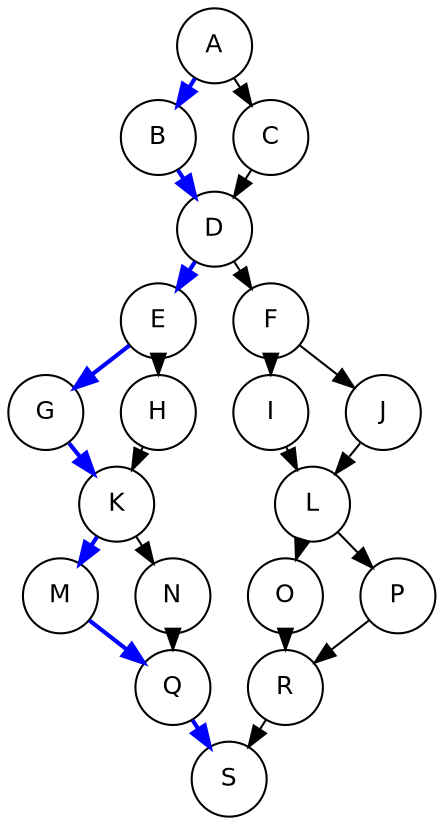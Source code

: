 digraph mccabe {
   size="7.5,10"; 
   ratio=auto;
   ranksep=0.1;
   rank=LR;
   node[shape=circle,fontsize=12,fontname=Helvetica];
edge[fontsize=12,fontname=Helvetica];
fontsize=12;
fontname=Helvetica;

   
   A -> B [style=bold,color=blue];
   A -> C;
   B -> D [style=bold,color=blue];
   C -> D;

   D -> E [style=bold,color=blue];
   D -> F;

   E -> G [style=bold,color=blue];
   E -> H;
   G -> K [style=bold,color=blue];
   H -> K;

   K -> M [style=bold,color=blue];
   K -> N;
   M -> Q [style=bold,color=blue];
   N -> Q;

   F -> I;
   F -> J;
   I -> L;
   J -> L;

   L -> O;
   L -> P;
   O -> R;
   P -> R;

   Q -> S [style=bold,color=blue];
   R -> S;
}